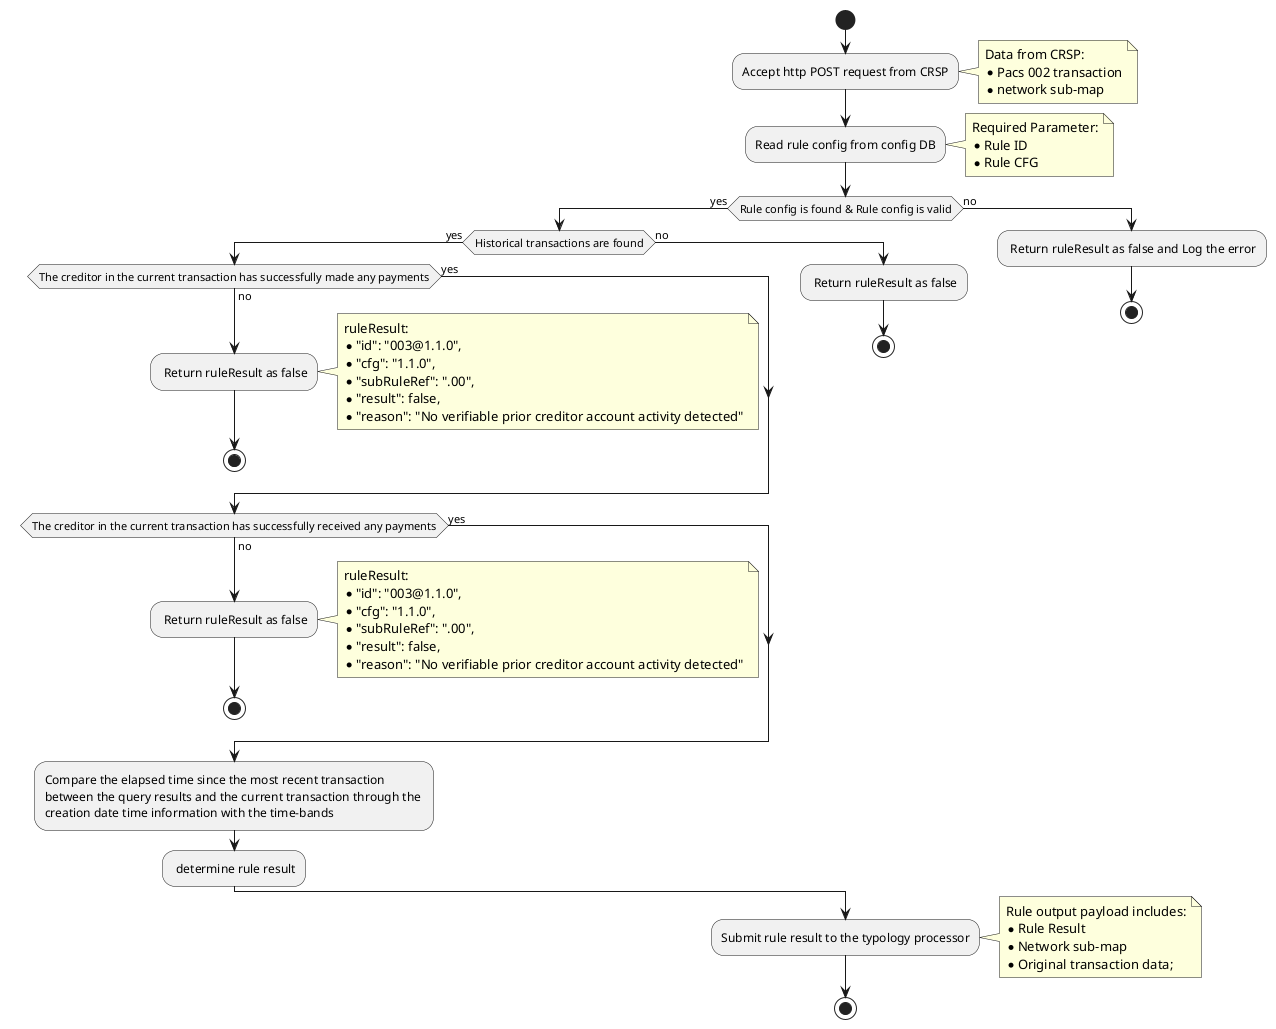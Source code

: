 @startuml
start
:Accept http POST request from CRSP;
 note right
            Data from CRSP:
            * Pacs 002 transaction
            * network sub-map
        end note
:Read rule config from config DB;
 note right
            Required Parameter:
            * Rule ID
            * Rule CFG
        end note
if (Rule config is found & Rule config is valid) then (yes)
  if (Historical transactions are found) then (yes)
   if (The creditor in the current transaction has successfully made any payments) then (yes)
   else (no)
   : Return ruleResult as false;
    note right
            ruleResult:
            * "id": "003@1.1.0",
            * "cfg": "1.1.0",
            * "subRuleRef": ".00",
            * "result": false,
            * "reason": "No verifiable prior creditor account activity detected"
        end note
   stop
  endif
  if (The creditor in the current transaction has successfully received any payments) then (yes)
   else (no)
   : Return ruleResult as false;
   note right
            ruleResult:
            * "id": "003@1.1.0",
            * "cfg": "1.1.0",
            * "subRuleRef": ".00",
            * "result": false,
            * "reason": "No verifiable prior creditor account activity detected"
        end note
   stop
  endif
  :Compare the elapsed time since the most recent transaction 
between the query results and the current transaction through the 
creation date time information with the time-bands;
   : determine rule result;
  else (no)
   : Return ruleResult as false;
   stop
  endif
else (no)
  : Return ruleResult as false and Log the error;
  stop
endif
:Submit rule result to the typology processor;
note right
    Rule output payload includes:
    * Rule Result
    * Network sub-map
    * Original transaction data;
end note
stop
@enduml
